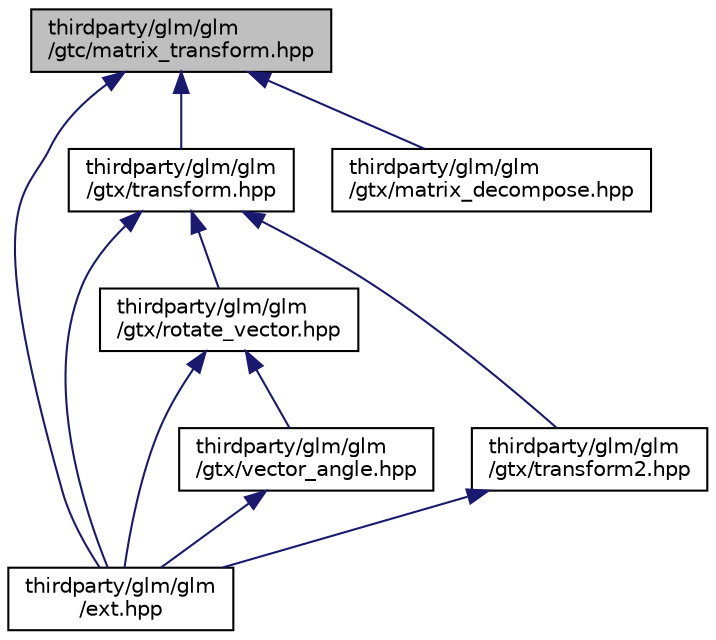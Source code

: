 digraph "thirdparty/glm/glm/gtc/matrix_transform.hpp"
{
  edge [fontname="Helvetica",fontsize="10",labelfontname="Helvetica",labelfontsize="10"];
  node [fontname="Helvetica",fontsize="10",shape=record];
  Node1 [label="thirdparty/glm/glm\l/gtc/matrix_transform.hpp",height=0.2,width=0.4,color="black", fillcolor="grey75", style="filled", fontcolor="black"];
  Node1 -> Node2 [dir="back",color="midnightblue",fontsize="10",style="solid",fontname="Helvetica"];
  Node2 [label="thirdparty/glm/glm\l/ext.hpp",height=0.2,width=0.4,color="black", fillcolor="white", style="filled",URL="$glm_2glm_2ext_8hpp.html"];
  Node1 -> Node3 [dir="back",color="midnightblue",fontsize="10",style="solid",fontname="Helvetica"];
  Node3 [label="thirdparty/glm/glm\l/gtx/transform.hpp",height=0.2,width=0.4,color="black", fillcolor="white", style="filled",URL="$glm_2glm_2gtx_2transform_8hpp.html"];
  Node3 -> Node4 [dir="back",color="midnightblue",fontsize="10",style="solid",fontname="Helvetica"];
  Node4 [label="thirdparty/glm/glm\l/gtx/rotate_vector.hpp",height=0.2,width=0.4,color="black", fillcolor="white", style="filled",URL="$glm_2glm_2gtx_2rotate__vector_8hpp.html"];
  Node4 -> Node2 [dir="back",color="midnightblue",fontsize="10",style="solid",fontname="Helvetica"];
  Node4 -> Node5 [dir="back",color="midnightblue",fontsize="10",style="solid",fontname="Helvetica"];
  Node5 [label="thirdparty/glm/glm\l/gtx/vector_angle.hpp",height=0.2,width=0.4,color="black", fillcolor="white", style="filled",URL="$glm_2glm_2gtx_2vector__angle_8hpp.html"];
  Node5 -> Node2 [dir="back",color="midnightblue",fontsize="10",style="solid",fontname="Helvetica"];
  Node3 -> Node2 [dir="back",color="midnightblue",fontsize="10",style="solid",fontname="Helvetica"];
  Node3 -> Node6 [dir="back",color="midnightblue",fontsize="10",style="solid",fontname="Helvetica"];
  Node6 [label="thirdparty/glm/glm\l/gtx/transform2.hpp",height=0.2,width=0.4,color="black", fillcolor="white", style="filled",URL="$glm_2glm_2gtx_2transform2_8hpp.html"];
  Node6 -> Node2 [dir="back",color="midnightblue",fontsize="10",style="solid",fontname="Helvetica"];
  Node1 -> Node7 [dir="back",color="midnightblue",fontsize="10",style="solid",fontname="Helvetica"];
  Node7 [label="thirdparty/glm/glm\l/gtx/matrix_decompose.hpp",height=0.2,width=0.4,color="black", fillcolor="white", style="filled",URL="$glm_2glm_2gtx_2matrix__decompose_8hpp.html"];
}
